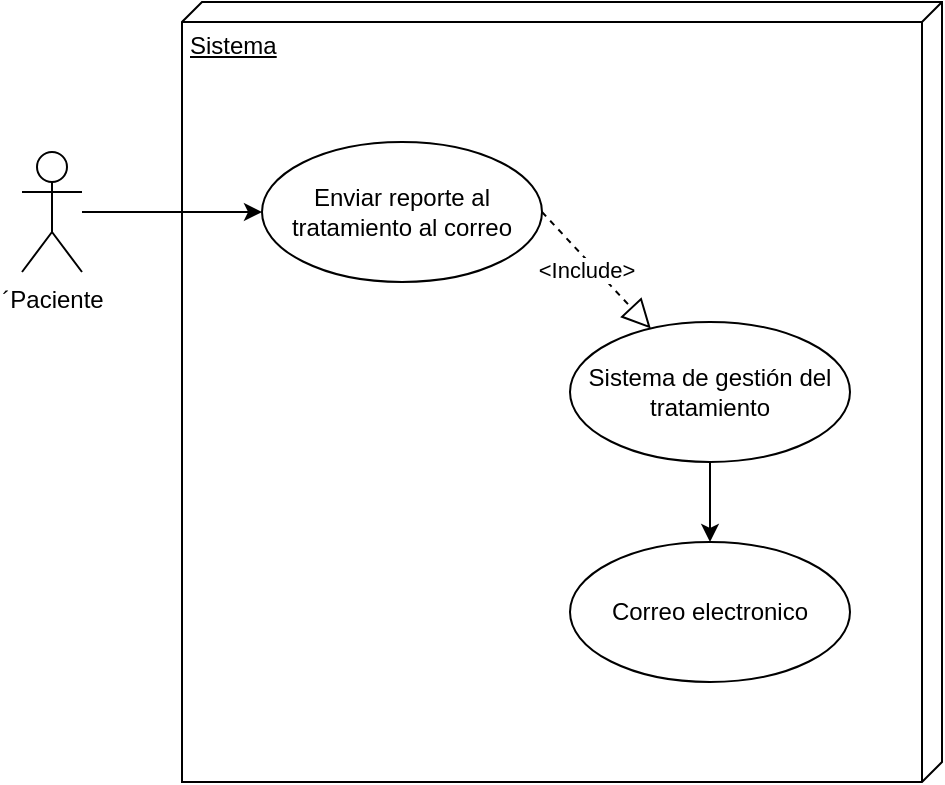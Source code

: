 <mxfile version="21.6.8" type="device">
  <diagram name="Página-1" id="Nt9rhqyGMMa1Pvm4Kn5T">
    <mxGraphModel dx="1418" dy="827" grid="1" gridSize="10" guides="1" tooltips="1" connect="1" arrows="1" fold="1" page="1" pageScale="1" pageWidth="827" pageHeight="1169" math="0" shadow="0">
      <root>
        <mxCell id="0" />
        <mxCell id="1" parent="0" />
        <mxCell id="kGepoieiEPkH4ZKb8_Zw-2" value="Sistema&lt;br&gt;" style="verticalAlign=top;align=left;spacingTop=8;spacingLeft=2;spacingRight=12;shape=cube;size=10;direction=south;fontStyle=4;html=1;whiteSpace=wrap;" parent="1" vertex="1">
          <mxGeometry x="220" y="330" width="380" height="390" as="geometry" />
        </mxCell>
        <mxCell id="kGepoieiEPkH4ZKb8_Zw-9" style="edgeStyle=orthogonalEdgeStyle;rounded=0;orthogonalLoop=1;jettySize=auto;html=1;entryX=0;entryY=0.5;entryDx=0;entryDy=0;" parent="1" source="kGepoieiEPkH4ZKb8_Zw-1" target="kGepoieiEPkH4ZKb8_Zw-3" edge="1">
          <mxGeometry relative="1" as="geometry" />
        </mxCell>
        <mxCell id="kGepoieiEPkH4ZKb8_Zw-1" value="´Paciente&lt;br&gt;" style="shape=umlActor;verticalLabelPosition=bottom;verticalAlign=top;html=1;" parent="1" vertex="1">
          <mxGeometry x="140" y="405" width="30" height="60" as="geometry" />
        </mxCell>
        <mxCell id="kGepoieiEPkH4ZKb8_Zw-3" value="Enviar reporte al tratamiento al correo" style="ellipse;whiteSpace=wrap;html=1;" parent="1" vertex="1">
          <mxGeometry x="260" y="400" width="140" height="70" as="geometry" />
        </mxCell>
        <mxCell id="kGepoieiEPkH4ZKb8_Zw-4" value="" style="endArrow=block;dashed=1;endFill=0;endSize=12;html=1;rounded=0;exitX=1;exitY=0.5;exitDx=0;exitDy=0;" parent="1" source="kGepoieiEPkH4ZKb8_Zw-3" target="kGepoieiEPkH4ZKb8_Zw-5" edge="1">
          <mxGeometry width="160" relative="1" as="geometry">
            <mxPoint x="420" y="520" as="sourcePoint" />
            <mxPoint x="700" y="500" as="targetPoint" />
          </mxGeometry>
        </mxCell>
        <mxCell id="kGepoieiEPkH4ZKb8_Zw-6" value="&amp;lt;Include&amp;gt;" style="edgeLabel;html=1;align=center;verticalAlign=middle;resizable=0;points=[];" parent="kGepoieiEPkH4ZKb8_Zw-4" vertex="1" connectable="0">
          <mxGeometry x="-0.092" y="-4" relative="1" as="geometry">
            <mxPoint as="offset" />
          </mxGeometry>
        </mxCell>
        <mxCell id="kGepoieiEPkH4ZKb8_Zw-8" style="edgeStyle=orthogonalEdgeStyle;rounded=0;orthogonalLoop=1;jettySize=auto;html=1;" parent="1" source="kGepoieiEPkH4ZKb8_Zw-5" target="kGepoieiEPkH4ZKb8_Zw-7" edge="1">
          <mxGeometry relative="1" as="geometry" />
        </mxCell>
        <mxCell id="kGepoieiEPkH4ZKb8_Zw-5" value="Sistema de gestión del tratamiento" style="ellipse;whiteSpace=wrap;html=1;" parent="1" vertex="1">
          <mxGeometry x="414" y="490" width="140" height="70" as="geometry" />
        </mxCell>
        <mxCell id="kGepoieiEPkH4ZKb8_Zw-7" value="Correo electronico" style="ellipse;whiteSpace=wrap;html=1;" parent="1" vertex="1">
          <mxGeometry x="414" y="600" width="140" height="70" as="geometry" />
        </mxCell>
      </root>
    </mxGraphModel>
  </diagram>
</mxfile>
